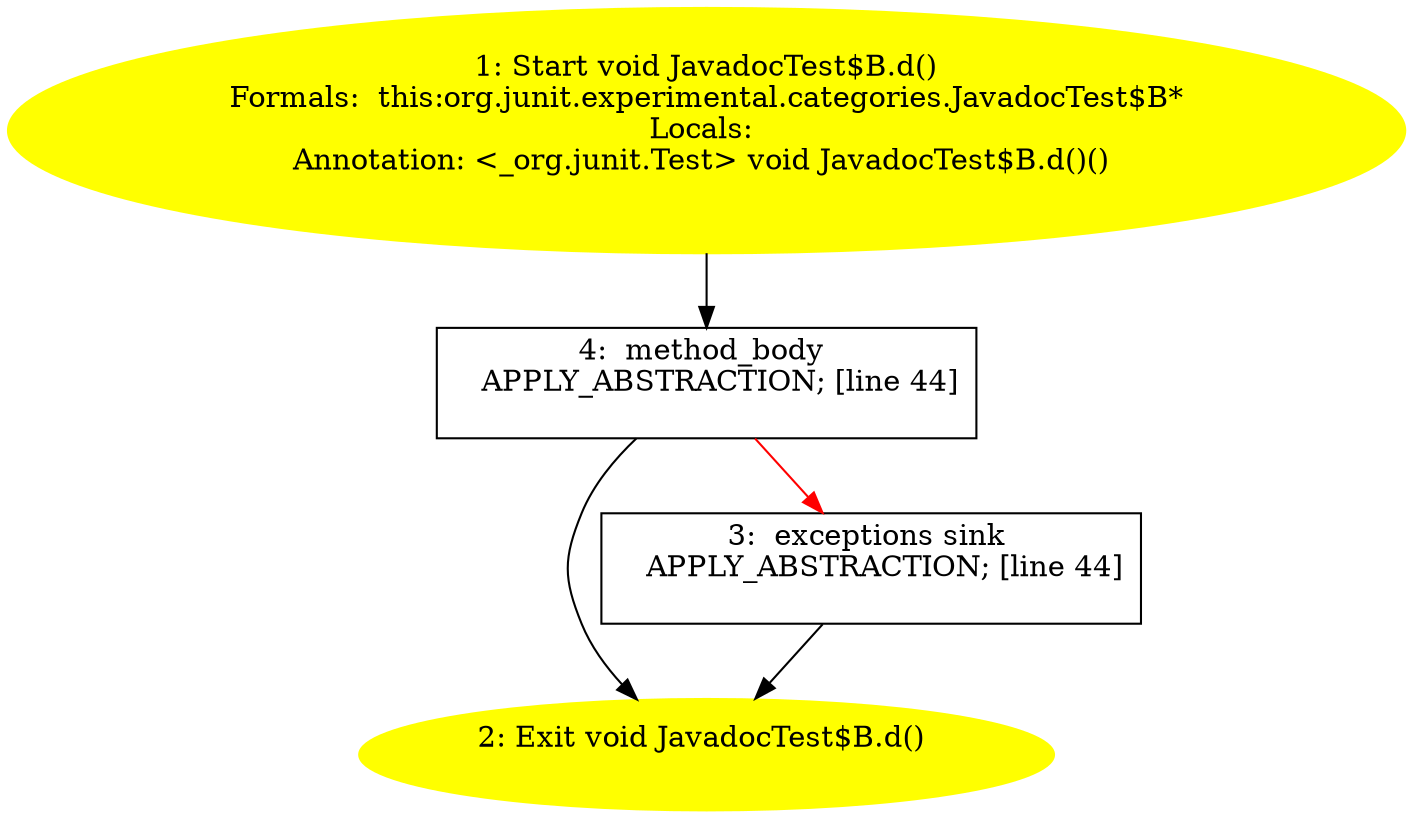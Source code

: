 /* @generated */
digraph cfg {
"org.junit.experimental.categories.JavadocTest$B.d():void.a012fb29b780008ac465b974e1ce85c9_1" [label="1: Start void JavadocTest$B.d()\nFormals:  this:org.junit.experimental.categories.JavadocTest$B*\nLocals: \nAnnotation: <_org.junit.Test> void JavadocTest$B.d()() \n  " color=yellow style=filled]
	

	 "org.junit.experimental.categories.JavadocTest$B.d():void.a012fb29b780008ac465b974e1ce85c9_1" -> "org.junit.experimental.categories.JavadocTest$B.d():void.a012fb29b780008ac465b974e1ce85c9_4" ;
"org.junit.experimental.categories.JavadocTest$B.d():void.a012fb29b780008ac465b974e1ce85c9_2" [label="2: Exit void JavadocTest$B.d() \n  " color=yellow style=filled]
	

"org.junit.experimental.categories.JavadocTest$B.d():void.a012fb29b780008ac465b974e1ce85c9_3" [label="3:  exceptions sink \n   APPLY_ABSTRACTION; [line 44]\n " shape="box"]
	

	 "org.junit.experimental.categories.JavadocTest$B.d():void.a012fb29b780008ac465b974e1ce85c9_3" -> "org.junit.experimental.categories.JavadocTest$B.d():void.a012fb29b780008ac465b974e1ce85c9_2" ;
"org.junit.experimental.categories.JavadocTest$B.d():void.a012fb29b780008ac465b974e1ce85c9_4" [label="4:  method_body \n   APPLY_ABSTRACTION; [line 44]\n " shape="box"]
	

	 "org.junit.experimental.categories.JavadocTest$B.d():void.a012fb29b780008ac465b974e1ce85c9_4" -> "org.junit.experimental.categories.JavadocTest$B.d():void.a012fb29b780008ac465b974e1ce85c9_2" ;
	 "org.junit.experimental.categories.JavadocTest$B.d():void.a012fb29b780008ac465b974e1ce85c9_4" -> "org.junit.experimental.categories.JavadocTest$B.d():void.a012fb29b780008ac465b974e1ce85c9_3" [color="red" ];
}
